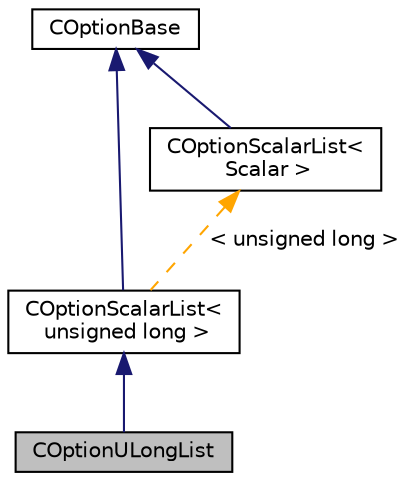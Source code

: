 digraph "COptionULongList"
{
 // LATEX_PDF_SIZE
  edge [fontname="Helvetica",fontsize="10",labelfontname="Helvetica",labelfontsize="10"];
  node [fontname="Helvetica",fontsize="10",shape=record];
  Node1 [label="COptionULongList",height=0.2,width=0.4,color="black", fillcolor="grey75", style="filled", fontcolor="black",tooltip=" "];
  Node2 -> Node1 [dir="back",color="midnightblue",fontsize="10",style="solid",fontname="Helvetica"];
  Node2 [label="COptionScalarList\<\l unsigned long \>",height=0.2,width=0.4,color="black", fillcolor="white", style="filled",URL="$classCOptionScalarList.html",tooltip=" "];
  Node3 -> Node2 [dir="back",color="midnightblue",fontsize="10",style="solid",fontname="Helvetica"];
  Node3 [label="COptionBase",height=0.2,width=0.4,color="black", fillcolor="white", style="filled",URL="$classCOptionBase.html",tooltip=" "];
  Node4 -> Node2 [dir="back",color="orange",fontsize="10",style="dashed",label=" \< unsigned long \>" ,fontname="Helvetica"];
  Node4 [label="COptionScalarList\<\l Scalar \>",height=0.2,width=0.4,color="black", fillcolor="white", style="filled",URL="$classCOptionScalarList.html",tooltip=" "];
  Node3 -> Node4 [dir="back",color="midnightblue",fontsize="10",style="solid",fontname="Helvetica"];
}
